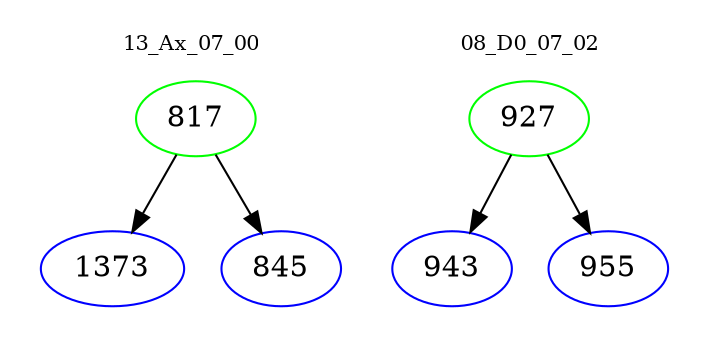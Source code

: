 digraph{
subgraph cluster_0 {
color = white
label = "13_Ax_07_00";
fontsize=10;
T0_817 [label="817", color="green"]
T0_817 -> T0_1373 [color="black"]
T0_1373 [label="1373", color="blue"]
T0_817 -> T0_845 [color="black"]
T0_845 [label="845", color="blue"]
}
subgraph cluster_1 {
color = white
label = "08_D0_07_02";
fontsize=10;
T1_927 [label="927", color="green"]
T1_927 -> T1_943 [color="black"]
T1_943 [label="943", color="blue"]
T1_927 -> T1_955 [color="black"]
T1_955 [label="955", color="blue"]
}
}
